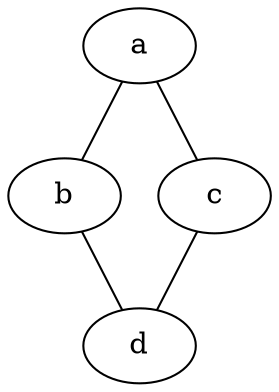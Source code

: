 graph graphname {
b0 [label="b"]
c0 [label="c"]
d0 [label="d"]
a0 [label="a"]
a0 -- b0;
a0 -- c0;
b0 -- d0;
c0 -- d0;
}